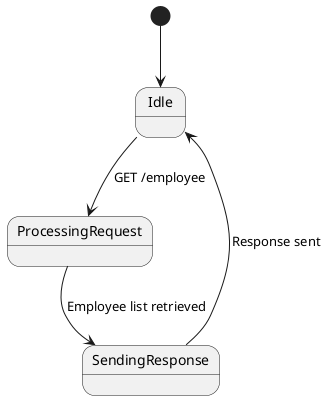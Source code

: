 @startuml
[*] --> Idle
Idle --> ProcessingRequest : GET /employee
ProcessingRequest --> SendingResponse : Employee list retrieved
SendingResponse --> Idle : Response sent
@enduml
